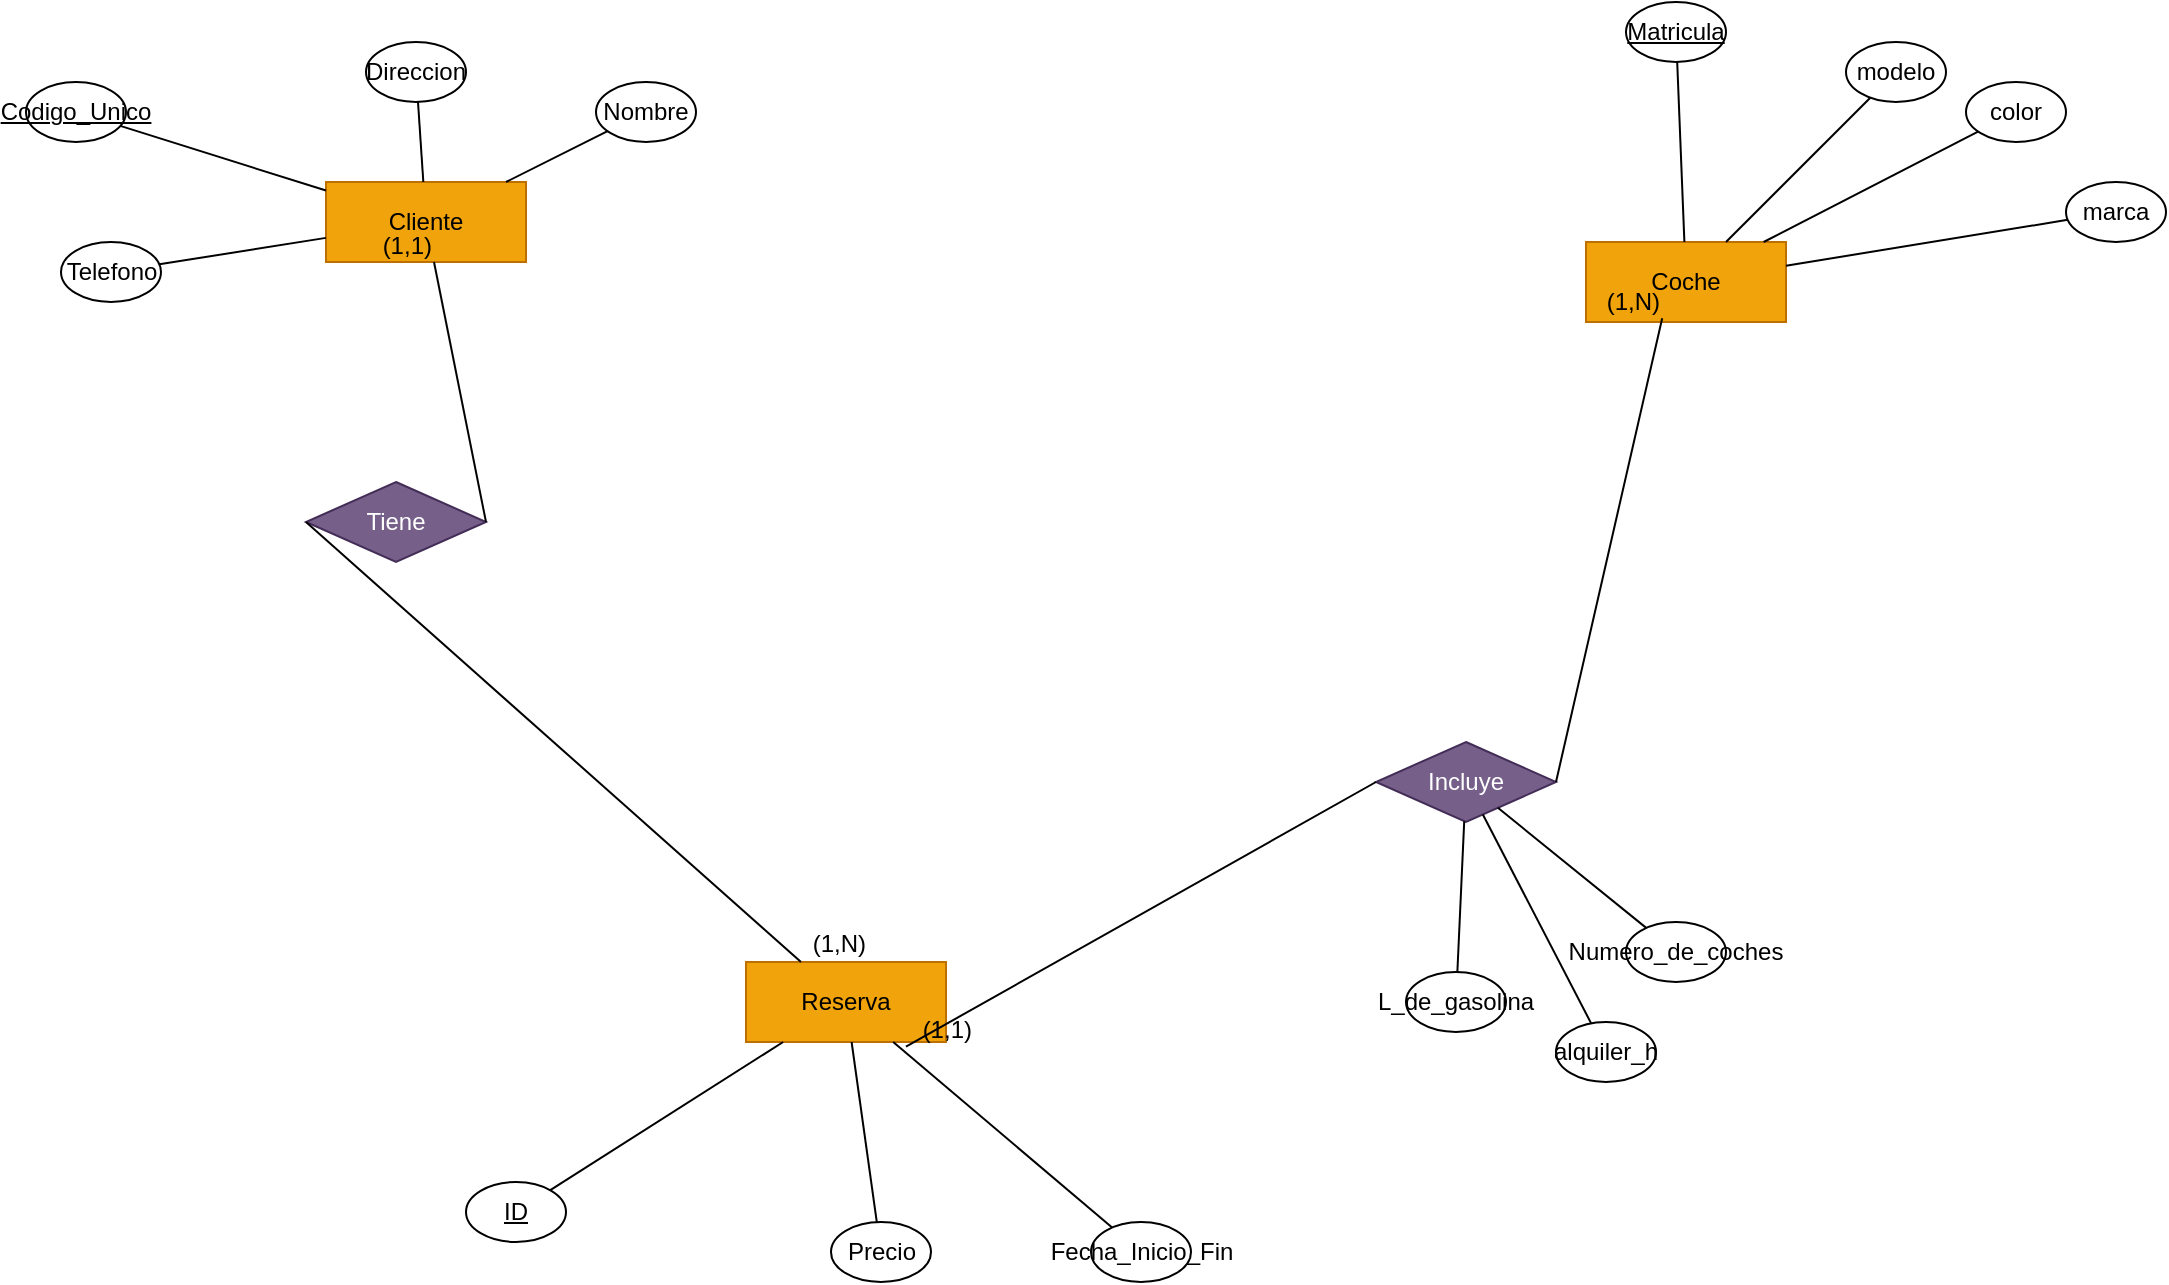 <mxfile version="27.0.9">
  <diagram name="Página-1" id="d-h8S4a0srsXshj4iV_k">
    <mxGraphModel dx="1185" dy="695" grid="1" gridSize="10" guides="1" tooltips="1" connect="1" arrows="1" fold="1" page="1" pageScale="1" pageWidth="1200" pageHeight="1600" math="0" shadow="0">
      <root>
        <mxCell id="0" />
        <mxCell id="1" parent="0" />
        <mxCell id="DUddIdQGAG8AFFFB7wVg-1" value="Cliente" style="whiteSpace=wrap;html=1;align=center;fillColor=#f0a30a;strokeColor=#BD7000;fontColor=#000000;" parent="1" vertex="1">
          <mxGeometry x="230" y="130" width="100" height="40" as="geometry" />
        </mxCell>
        <mxCell id="DUddIdQGAG8AFFFB7wVg-2" value="Coche" style="whiteSpace=wrap;html=1;align=center;fillColor=#f0a30a;strokeColor=#BD7000;fontColor=#000000;" parent="1" vertex="1">
          <mxGeometry x="860" y="160" width="100" height="40" as="geometry" />
        </mxCell>
        <mxCell id="DUddIdQGAG8AFFFB7wVg-3" value="Reserva" style="whiteSpace=wrap;html=1;align=center;fillColor=#f0a30a;strokeColor=#BD7000;fontColor=#000000;" parent="1" vertex="1">
          <mxGeometry x="440" y="520" width="100" height="40" as="geometry" />
        </mxCell>
        <mxCell id="DUddIdQGAG8AFFFB7wVg-4" value="Tiene" style="shape=rhombus;perimeter=rhombusPerimeter;whiteSpace=wrap;html=1;align=center;fillColor=#76608a;fontColor=#ffffff;strokeColor=#432D57;" parent="1" vertex="1">
          <mxGeometry x="220" y="280" width="90" height="40" as="geometry" />
        </mxCell>
        <mxCell id="DUddIdQGAG8AFFFB7wVg-5" value="" style="endArrow=none;html=1;rounded=0;exitX=0;exitY=0.5;exitDx=0;exitDy=0;" parent="1" source="DUddIdQGAG8AFFFB7wVg-4" target="DUddIdQGAG8AFFFB7wVg-3" edge="1">
          <mxGeometry relative="1" as="geometry">
            <mxPoint x="247" y="380" as="sourcePoint" />
            <mxPoint x="280" y="530" as="targetPoint" />
          </mxGeometry>
        </mxCell>
        <mxCell id="DUddIdQGAG8AFFFB7wVg-6" value="(1,N)" style="resizable=0;html=1;whiteSpace=wrap;align=right;verticalAlign=bottom;" parent="DUddIdQGAG8AFFFB7wVg-5" connectable="0" vertex="1">
          <mxGeometry x="1" relative="1" as="geometry">
            <mxPoint x="34" as="offset" />
          </mxGeometry>
        </mxCell>
        <mxCell id="DUddIdQGAG8AFFFB7wVg-7" value="" style="endArrow=none;html=1;rounded=0;exitX=1;exitY=0.5;exitDx=0;exitDy=0;" parent="1" source="DUddIdQGAG8AFFFB7wVg-4" target="DUddIdQGAG8AFFFB7wVg-1" edge="1">
          <mxGeometry relative="1" as="geometry">
            <mxPoint x="247" y="380" as="sourcePoint" />
            <mxPoint x="293.333" y="310" as="targetPoint" />
          </mxGeometry>
        </mxCell>
        <mxCell id="DUddIdQGAG8AFFFB7wVg-8" value="(1,1)" style="resizable=0;html=1;whiteSpace=wrap;align=right;verticalAlign=bottom;" parent="DUddIdQGAG8AFFFB7wVg-7" connectable="0" vertex="1">
          <mxGeometry x="1" relative="1" as="geometry">
            <mxPoint as="offset" />
          </mxGeometry>
        </mxCell>
        <mxCell id="DUddIdQGAG8AFFFB7wVg-9" value="" style="endArrow=none;html=1;rounded=0;" parent="1" source="DUddIdQGAG8AFFFB7wVg-1" target="DUddIdQGAG8AFFFB7wVg-10" edge="1">
          <mxGeometry relative="1" as="geometry">
            <mxPoint x="255" y="85" as="sourcePoint" />
            <mxPoint x="315" y="85" as="targetPoint" />
          </mxGeometry>
        </mxCell>
        <mxCell id="DUddIdQGAG8AFFFB7wVg-10" value="&lt;u&gt;Codigo_Unico&lt;/u&gt;" style="ellipse;whiteSpace=wrap;html=1;align=center;" parent="1" vertex="1">
          <mxGeometry x="80" y="80" width="50" height="30" as="geometry" />
        </mxCell>
        <mxCell id="DUddIdQGAG8AFFFB7wVg-13" value="" style="endArrow=none;html=1;rounded=0;" parent="1" source="DUddIdQGAG8AFFFB7wVg-1" target="DUddIdQGAG8AFFFB7wVg-14" edge="1">
          <mxGeometry relative="1" as="geometry">
            <mxPoint x="330" y="95" as="sourcePoint" />
            <mxPoint x="390" y="95" as="targetPoint" />
          </mxGeometry>
        </mxCell>
        <mxCell id="DUddIdQGAG8AFFFB7wVg-14" value="Nombre" style="ellipse;whiteSpace=wrap;html=1;align=center;" parent="1" vertex="1">
          <mxGeometry x="365" y="80" width="50" height="30" as="geometry" />
        </mxCell>
        <mxCell id="DUddIdQGAG8AFFFB7wVg-15" value="" style="endArrow=none;html=1;rounded=0;" parent="1" source="DUddIdQGAG8AFFFB7wVg-1" target="DUddIdQGAG8AFFFB7wVg-16" edge="1">
          <mxGeometry relative="1" as="geometry">
            <mxPoint x="220" y="75" as="sourcePoint" />
            <mxPoint x="280" y="75" as="targetPoint" />
          </mxGeometry>
        </mxCell>
        <mxCell id="DUddIdQGAG8AFFFB7wVg-16" value="Direccion" style="ellipse;whiteSpace=wrap;html=1;align=center;" parent="1" vertex="1">
          <mxGeometry x="250" y="60" width="50" height="30" as="geometry" />
        </mxCell>
        <mxCell id="DUddIdQGAG8AFFFB7wVg-17" value="" style="endArrow=none;html=1;rounded=0;" parent="1" source="DUddIdQGAG8AFFFB7wVg-1" target="DUddIdQGAG8AFFFB7wVg-18" edge="1">
          <mxGeometry relative="1" as="geometry">
            <mxPoint x="62.5" y="175" as="sourcePoint" />
            <mxPoint x="122.5" y="175" as="targetPoint" />
          </mxGeometry>
        </mxCell>
        <mxCell id="DUddIdQGAG8AFFFB7wVg-18" value="Telefono" style="ellipse;whiteSpace=wrap;html=1;align=center;" parent="1" vertex="1">
          <mxGeometry x="97.5" y="160" width="50" height="30" as="geometry" />
        </mxCell>
        <mxCell id="DUddIdQGAG8AFFFB7wVg-19" value="" style="endArrow=none;html=1;rounded=0;" parent="1" source="DUddIdQGAG8AFFFB7wVg-3" target="DUddIdQGAG8AFFFB7wVg-20" edge="1">
          <mxGeometry relative="1" as="geometry">
            <mxPoint x="502.5" y="315" as="sourcePoint" />
            <mxPoint x="562.5" y="315" as="targetPoint" />
          </mxGeometry>
        </mxCell>
        <mxCell id="DUddIdQGAG8AFFFB7wVg-20" value="&lt;u&gt;ID&lt;/u&gt;" style="ellipse;whiteSpace=wrap;html=1;align=center;" parent="1" vertex="1">
          <mxGeometry x="300" y="630" width="50" height="30" as="geometry" />
        </mxCell>
        <mxCell id="DUddIdQGAG8AFFFB7wVg-21" value="" style="endArrow=none;html=1;rounded=0;" parent="1" source="DUddIdQGAG8AFFFB7wVg-3" target="DUddIdQGAG8AFFFB7wVg-22" edge="1">
          <mxGeometry relative="1" as="geometry">
            <mxPoint x="612.5" y="575" as="sourcePoint" />
            <mxPoint x="672.5" y="575" as="targetPoint" />
          </mxGeometry>
        </mxCell>
        <mxCell id="DUddIdQGAG8AFFFB7wVg-22" value="Fecha_Inicio_Fin" style="ellipse;whiteSpace=wrap;html=1;align=center;" parent="1" vertex="1">
          <mxGeometry x="612.5" y="650" width="50" height="30" as="geometry" />
        </mxCell>
        <mxCell id="DUddIdQGAG8AFFFB7wVg-23" value="" style="endArrow=none;html=1;rounded=0;" parent="1" source="DUddIdQGAG8AFFFB7wVg-3" target="DUddIdQGAG8AFFFB7wVg-24" edge="1">
          <mxGeometry relative="1" as="geometry">
            <mxPoint x="502.5" y="490" as="sourcePoint" />
            <mxPoint x="562.5" y="375" as="targetPoint" />
          </mxGeometry>
        </mxCell>
        <mxCell id="DUddIdQGAG8AFFFB7wVg-24" value="Precio" style="ellipse;whiteSpace=wrap;html=1;align=center;" parent="1" vertex="1">
          <mxGeometry x="482.5" y="650" width="50" height="30" as="geometry" />
        </mxCell>
        <mxCell id="DUddIdQGAG8AFFFB7wVg-25" value="" style="endArrow=none;html=1;rounded=0;" parent="1" source="DUddIdQGAG8AFFFB7wVg-2" target="DUddIdQGAG8AFFFB7wVg-26" edge="1">
          <mxGeometry relative="1" as="geometry">
            <mxPoint x="640" y="75" as="sourcePoint" />
            <mxPoint x="700" y="75" as="targetPoint" />
          </mxGeometry>
        </mxCell>
        <mxCell id="DUddIdQGAG8AFFFB7wVg-26" value="&lt;u&gt;Matricula&lt;/u&gt;" style="ellipse;whiteSpace=wrap;html=1;align=center;" parent="1" vertex="1">
          <mxGeometry x="880" y="40" width="50" height="30" as="geometry" />
        </mxCell>
        <mxCell id="DUddIdQGAG8AFFFB7wVg-27" value="" style="endArrow=none;html=1;rounded=0;" parent="1" source="DUddIdQGAG8AFFFB7wVg-2" target="DUddIdQGAG8AFFFB7wVg-28" edge="1">
          <mxGeometry relative="1" as="geometry">
            <mxPoint x="620" y="55" as="sourcePoint" />
            <mxPoint x="680" y="55" as="targetPoint" />
          </mxGeometry>
        </mxCell>
        <mxCell id="DUddIdQGAG8AFFFB7wVg-28" value="modelo" style="ellipse;whiteSpace=wrap;html=1;align=center;" parent="1" vertex="1">
          <mxGeometry x="990" y="60" width="50" height="30" as="geometry" />
        </mxCell>
        <mxCell id="DUddIdQGAG8AFFFB7wVg-29" value="" style="endArrow=none;html=1;rounded=0;" parent="1" source="DUddIdQGAG8AFFFB7wVg-2" target="DUddIdQGAG8AFFFB7wVg-30" edge="1">
          <mxGeometry relative="1" as="geometry">
            <mxPoint x="620" y="55" as="sourcePoint" />
            <mxPoint x="680" y="55" as="targetPoint" />
          </mxGeometry>
        </mxCell>
        <mxCell id="DUddIdQGAG8AFFFB7wVg-30" value="color" style="ellipse;whiteSpace=wrap;html=1;align=center;" parent="1" vertex="1">
          <mxGeometry x="1050" y="80" width="50" height="30" as="geometry" />
        </mxCell>
        <mxCell id="DUddIdQGAG8AFFFB7wVg-31" value="" style="endArrow=none;html=1;rounded=0;" parent="1" source="DUddIdQGAG8AFFFB7wVg-2" target="DUddIdQGAG8AFFFB7wVg-32" edge="1">
          <mxGeometry relative="1" as="geometry">
            <mxPoint x="620" y="55" as="sourcePoint" />
            <mxPoint x="680" y="55" as="targetPoint" />
          </mxGeometry>
        </mxCell>
        <mxCell id="DUddIdQGAG8AFFFB7wVg-32" value="marca" style="ellipse;whiteSpace=wrap;html=1;align=center;" parent="1" vertex="1">
          <mxGeometry x="1100" y="130" width="50" height="30" as="geometry" />
        </mxCell>
        <mxCell id="1xkUyqN9_8EQwGxAcxYH-7" value="Incluye" style="shape=rhombus;perimeter=rhombusPerimeter;whiteSpace=wrap;html=1;align=center;fillColor=#76608a;fontColor=#ffffff;strokeColor=#432D57;" parent="1" vertex="1">
          <mxGeometry x="755" y="410" width="90" height="40" as="geometry" />
        </mxCell>
        <mxCell id="1xkUyqN9_8EQwGxAcxYH-8" value="" style="endArrow=none;html=1;rounded=0;exitX=0;exitY=0.5;exitDx=0;exitDy=0;entryX=0.8;entryY=1.058;entryDx=0;entryDy=0;entryPerimeter=0;" parent="1" source="1xkUyqN9_8EQwGxAcxYH-7" target="DUddIdQGAG8AFFFB7wVg-3" edge="1">
          <mxGeometry relative="1" as="geometry">
            <mxPoint x="382" y="361.3" as="sourcePoint" />
            <mxPoint x="335" y="391.3" as="targetPoint" />
          </mxGeometry>
        </mxCell>
        <mxCell id="1xkUyqN9_8EQwGxAcxYH-9" value="(1,1)" style="resizable=0;html=1;whiteSpace=wrap;align=right;verticalAlign=bottom;" parent="1xkUyqN9_8EQwGxAcxYH-8" connectable="0" vertex="1">
          <mxGeometry x="1" relative="1" as="geometry">
            <mxPoint x="34" as="offset" />
          </mxGeometry>
        </mxCell>
        <mxCell id="1xkUyqN9_8EQwGxAcxYH-10" value="" style="endArrow=none;html=1;rounded=0;exitX=1;exitY=0.5;exitDx=0;exitDy=0;entryX=0.381;entryY=0.954;entryDx=0;entryDy=0;entryPerimeter=0;" parent="1" source="1xkUyqN9_8EQwGxAcxYH-7" target="DUddIdQGAG8AFFFB7wVg-2" edge="1">
          <mxGeometry relative="1" as="geometry">
            <mxPoint x="382" y="361.3" as="sourcePoint" />
            <mxPoint x="675" y="359.996" as="targetPoint" />
          </mxGeometry>
        </mxCell>
        <mxCell id="1xkUyqN9_8EQwGxAcxYH-11" value="(1,N)" style="resizable=0;html=1;whiteSpace=wrap;align=right;verticalAlign=bottom;" parent="1xkUyqN9_8EQwGxAcxYH-10" connectable="0" vertex="1">
          <mxGeometry x="1" relative="1" as="geometry">
            <mxPoint as="offset" />
          </mxGeometry>
        </mxCell>
        <mxCell id="1xkUyqN9_8EQwGxAcxYH-12" value="" style="endArrow=none;html=1;rounded=0;" parent="1" source="1xkUyqN9_8EQwGxAcxYH-7" target="1xkUyqN9_8EQwGxAcxYH-13" edge="1">
          <mxGeometry relative="1" as="geometry">
            <mxPoint x="805" y="345" as="sourcePoint" />
            <mxPoint x="865" y="345" as="targetPoint" />
          </mxGeometry>
        </mxCell>
        <mxCell id="1xkUyqN9_8EQwGxAcxYH-13" value="L_de_gasolina" style="ellipse;whiteSpace=wrap;html=1;align=center;" parent="1" vertex="1">
          <mxGeometry x="770" y="525" width="50" height="30" as="geometry" />
        </mxCell>
        <mxCell id="1xkUyqN9_8EQwGxAcxYH-16" value="" style="endArrow=none;html=1;rounded=0;" parent="1" source="1xkUyqN9_8EQwGxAcxYH-7" target="1xkUyqN9_8EQwGxAcxYH-17" edge="1">
          <mxGeometry relative="1" as="geometry">
            <mxPoint x="845" y="515" as="sourcePoint" />
            <mxPoint x="905" y="515" as="targetPoint" />
          </mxGeometry>
        </mxCell>
        <mxCell id="1xkUyqN9_8EQwGxAcxYH-17" value="Numero_de_coches" style="ellipse;whiteSpace=wrap;html=1;align=center;" parent="1" vertex="1">
          <mxGeometry x="880" y="500" width="50" height="30" as="geometry" />
        </mxCell>
        <mxCell id="1xkUyqN9_8EQwGxAcxYH-19" value="" style="endArrow=none;html=1;rounded=0;" parent="1" source="1xkUyqN9_8EQwGxAcxYH-7" target="1xkUyqN9_8EQwGxAcxYH-20" edge="1">
          <mxGeometry relative="1" as="geometry">
            <mxPoint x="875" y="395" as="sourcePoint" />
            <mxPoint x="935" y="395" as="targetPoint" />
          </mxGeometry>
        </mxCell>
        <mxCell id="1xkUyqN9_8EQwGxAcxYH-20" value="alquiler_h" style="ellipse;whiteSpace=wrap;html=1;align=center;" parent="1" vertex="1">
          <mxGeometry x="845" y="550" width="50" height="30" as="geometry" />
        </mxCell>
      </root>
    </mxGraphModel>
  </diagram>
</mxfile>

